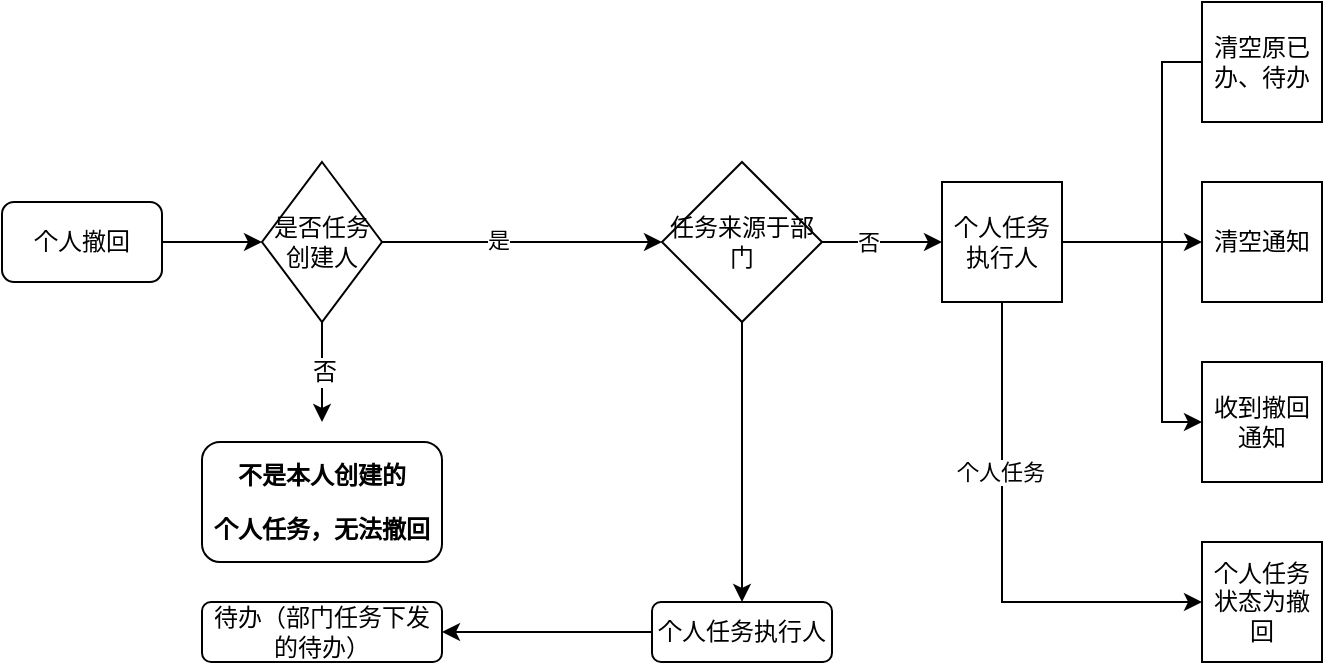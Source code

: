 <mxfile version="24.4.0" type="github">
  <diagram name="第 1 页" id="i5ujcEr5XKjk4MZj27tD">
    <mxGraphModel dx="989" dy="521" grid="1" gridSize="10" guides="1" tooltips="1" connect="1" arrows="1" fold="1" page="1" pageScale="1" pageWidth="827" pageHeight="1169" math="0" shadow="0">
      <root>
        <mxCell id="0" />
        <mxCell id="1" parent="0" />
        <mxCell id="TXkIHzMNEkKC8afPAxhp-1" value="个人撤回" style="rounded=1;whiteSpace=wrap;html=1;fontSize=12;fontColor=#000000;" vertex="1" parent="1">
          <mxGeometry x="20" y="210" width="80" height="40" as="geometry" />
        </mxCell>
        <mxCell id="TXkIHzMNEkKC8afPAxhp-5" value="否" style="edgeStyle=orthogonalEdgeStyle;rounded=0;orthogonalLoop=1;jettySize=auto;html=1;fontSize=12;fontColor=#000000;" edge="1" parent="1" source="TXkIHzMNEkKC8afPAxhp-2">
          <mxGeometry relative="1" as="geometry">
            <mxPoint x="180" y="320.0" as="targetPoint" />
          </mxGeometry>
        </mxCell>
        <mxCell id="TXkIHzMNEkKC8afPAxhp-10" style="edgeStyle=orthogonalEdgeStyle;rounded=0;orthogonalLoop=1;jettySize=auto;html=1;entryX=0;entryY=0.5;entryDx=0;entryDy=0;" edge="1" parent="1" source="TXkIHzMNEkKC8afPAxhp-2" target="TXkIHzMNEkKC8afPAxhp-12">
          <mxGeometry relative="1" as="geometry">
            <mxPoint x="310" y="225" as="targetPoint" />
          </mxGeometry>
        </mxCell>
        <mxCell id="TXkIHzMNEkKC8afPAxhp-11" value="是" style="edgeLabel;html=1;align=center;verticalAlign=middle;resizable=0;points=[];" vertex="1" connectable="0" parent="TXkIHzMNEkKC8afPAxhp-10">
          <mxGeometry x="-0.18" y="1" relative="1" as="geometry">
            <mxPoint as="offset" />
          </mxGeometry>
        </mxCell>
        <mxCell id="TXkIHzMNEkKC8afPAxhp-2" value="是否任务创建人" style="rhombus;whiteSpace=wrap;html=1;fontSize=12;fontColor=#000000;" vertex="1" parent="1">
          <mxGeometry x="150" y="190" width="60" height="80" as="geometry" />
        </mxCell>
        <mxCell id="TXkIHzMNEkKC8afPAxhp-3" style="edgeStyle=orthogonalEdgeStyle;rounded=0;orthogonalLoop=1;jettySize=auto;html=1;exitX=1;exitY=0.5;exitDx=0;exitDy=0;entryX=0;entryY=0.5;entryDx=0;entryDy=0;fontSize=12;fontColor=#000000;" edge="1" parent="1" source="TXkIHzMNEkKC8afPAxhp-1" target="TXkIHzMNEkKC8afPAxhp-2">
          <mxGeometry relative="1" as="geometry" />
        </mxCell>
        <mxCell id="TXkIHzMNEkKC8afPAxhp-8" value="&lt;div style=&quot;background-color: rgb(255, 255, 255); font-size: 12px;&quot;&gt;&lt;pre style=&quot;font-family: 宋体, monospace; font-size: 12px;&quot;&gt;&lt;span style=&quot;font-weight: bold; font-size: 12px;&quot;&gt;不是本人创建的&lt;/span&gt;&lt;/pre&gt;&lt;pre style=&quot;font-family: 宋体, monospace; font-size: 12px;&quot;&gt;&lt;span style=&quot;font-weight: bold; font-size: 12px;&quot;&gt;个人任务，无法撤回&lt;/span&gt;&lt;/pre&gt;&lt;/div&gt;" style="rounded=1;whiteSpace=wrap;html=1;fontSize=12;fontColor=#000000;" vertex="1" parent="1">
          <mxGeometry x="120" y="330" width="120" height="60" as="geometry" />
        </mxCell>
        <mxCell id="TXkIHzMNEkKC8afPAxhp-18" style="edgeStyle=orthogonalEdgeStyle;rounded=0;orthogonalLoop=1;jettySize=auto;html=1;entryX=0;entryY=0.5;entryDx=0;entryDy=0;" edge="1" parent="1" source="TXkIHzMNEkKC8afPAxhp-12" target="TXkIHzMNEkKC8afPAxhp-13">
          <mxGeometry relative="1" as="geometry" />
        </mxCell>
        <mxCell id="TXkIHzMNEkKC8afPAxhp-24" value="否" style="edgeLabel;html=1;align=center;verticalAlign=middle;resizable=0;points=[];" vertex="1" connectable="0" parent="TXkIHzMNEkKC8afPAxhp-18">
          <mxGeometry x="-0.231" relative="1" as="geometry">
            <mxPoint as="offset" />
          </mxGeometry>
        </mxCell>
        <mxCell id="TXkIHzMNEkKC8afPAxhp-25" style="edgeStyle=orthogonalEdgeStyle;rounded=0;orthogonalLoop=1;jettySize=auto;html=1;entryX=0.5;entryY=0;entryDx=0;entryDy=0;" edge="1" parent="1" source="TXkIHzMNEkKC8afPAxhp-12" target="TXkIHzMNEkKC8afPAxhp-26">
          <mxGeometry relative="1" as="geometry">
            <mxPoint x="390" y="340.0" as="targetPoint" />
          </mxGeometry>
        </mxCell>
        <mxCell id="TXkIHzMNEkKC8afPAxhp-12" value="任务来源于部门" style="rhombus;whiteSpace=wrap;html=1;" vertex="1" parent="1">
          <mxGeometry x="350" y="190" width="80" height="80" as="geometry" />
        </mxCell>
        <mxCell id="TXkIHzMNEkKC8afPAxhp-19" style="edgeStyle=orthogonalEdgeStyle;rounded=0;orthogonalLoop=1;jettySize=auto;html=1;entryX=0;entryY=0.5;entryDx=0;entryDy=0;" edge="1" parent="1" source="TXkIHzMNEkKC8afPAxhp-13" target="TXkIHzMNEkKC8afPAxhp-15">
          <mxGeometry relative="1" as="geometry" />
        </mxCell>
        <mxCell id="TXkIHzMNEkKC8afPAxhp-20" style="edgeStyle=orthogonalEdgeStyle;rounded=0;orthogonalLoop=1;jettySize=auto;html=1;entryX=0;entryY=0.5;entryDx=0;entryDy=0;exitX=0;exitY=0.5;exitDx=0;exitDy=0;" edge="1" parent="1" source="TXkIHzMNEkKC8afPAxhp-14" target="TXkIHzMNEkKC8afPAxhp-16">
          <mxGeometry relative="1" as="geometry" />
        </mxCell>
        <mxCell id="TXkIHzMNEkKC8afPAxhp-22" style="edgeStyle=orthogonalEdgeStyle;rounded=0;orthogonalLoop=1;jettySize=auto;html=1;entryX=0;entryY=0.5;entryDx=0;entryDy=0;" edge="1" parent="1" source="TXkIHzMNEkKC8afPAxhp-13" target="TXkIHzMNEkKC8afPAxhp-17">
          <mxGeometry relative="1" as="geometry">
            <Array as="points">
              <mxPoint x="520" y="410" />
            </Array>
          </mxGeometry>
        </mxCell>
        <mxCell id="TXkIHzMNEkKC8afPAxhp-23" value="个人任务" style="edgeLabel;html=1;align=center;verticalAlign=middle;resizable=0;points=[];" vertex="1" connectable="0" parent="TXkIHzMNEkKC8afPAxhp-22">
          <mxGeometry x="-0.324" y="-1" relative="1" as="geometry">
            <mxPoint as="offset" />
          </mxGeometry>
        </mxCell>
        <mxCell id="TXkIHzMNEkKC8afPAxhp-13" value="个人任务执行人" style="rounded=0;whiteSpace=wrap;html=1;" vertex="1" parent="1">
          <mxGeometry x="490" y="200" width="60" height="60" as="geometry" />
        </mxCell>
        <mxCell id="TXkIHzMNEkKC8afPAxhp-14" value="清空原已办、待办" style="rounded=0;whiteSpace=wrap;html=1;" vertex="1" parent="1">
          <mxGeometry x="620" y="110" width="60" height="60" as="geometry" />
        </mxCell>
        <mxCell id="TXkIHzMNEkKC8afPAxhp-15" value="清空通知" style="rounded=0;whiteSpace=wrap;html=1;" vertex="1" parent="1">
          <mxGeometry x="620" y="200" width="60" height="60" as="geometry" />
        </mxCell>
        <mxCell id="TXkIHzMNEkKC8afPAxhp-16" value="收到撤回通知" style="rounded=0;whiteSpace=wrap;html=1;" vertex="1" parent="1">
          <mxGeometry x="620" y="290" width="60" height="60" as="geometry" />
        </mxCell>
        <mxCell id="TXkIHzMNEkKC8afPAxhp-17" value="个人任务状态为撤回" style="rounded=0;whiteSpace=wrap;html=1;" vertex="1" parent="1">
          <mxGeometry x="620" y="380" width="60" height="60" as="geometry" />
        </mxCell>
        <mxCell id="TXkIHzMNEkKC8afPAxhp-28" style="edgeStyle=orthogonalEdgeStyle;rounded=0;orthogonalLoop=1;jettySize=auto;html=1;entryX=1;entryY=0.5;entryDx=0;entryDy=0;" edge="1" parent="1" source="TXkIHzMNEkKC8afPAxhp-26" target="TXkIHzMNEkKC8afPAxhp-27">
          <mxGeometry relative="1" as="geometry" />
        </mxCell>
        <mxCell id="TXkIHzMNEkKC8afPAxhp-26" value="个人任务执行人" style="rounded=1;whiteSpace=wrap;html=1;" vertex="1" parent="1">
          <mxGeometry x="345" y="410" width="90" height="30" as="geometry" />
        </mxCell>
        <mxCell id="TXkIHzMNEkKC8afPAxhp-27" value="待办（部门任务下发的待办）" style="rounded=1;whiteSpace=wrap;html=1;" vertex="1" parent="1">
          <mxGeometry x="120" y="410" width="120" height="30" as="geometry" />
        </mxCell>
      </root>
    </mxGraphModel>
  </diagram>
</mxfile>
